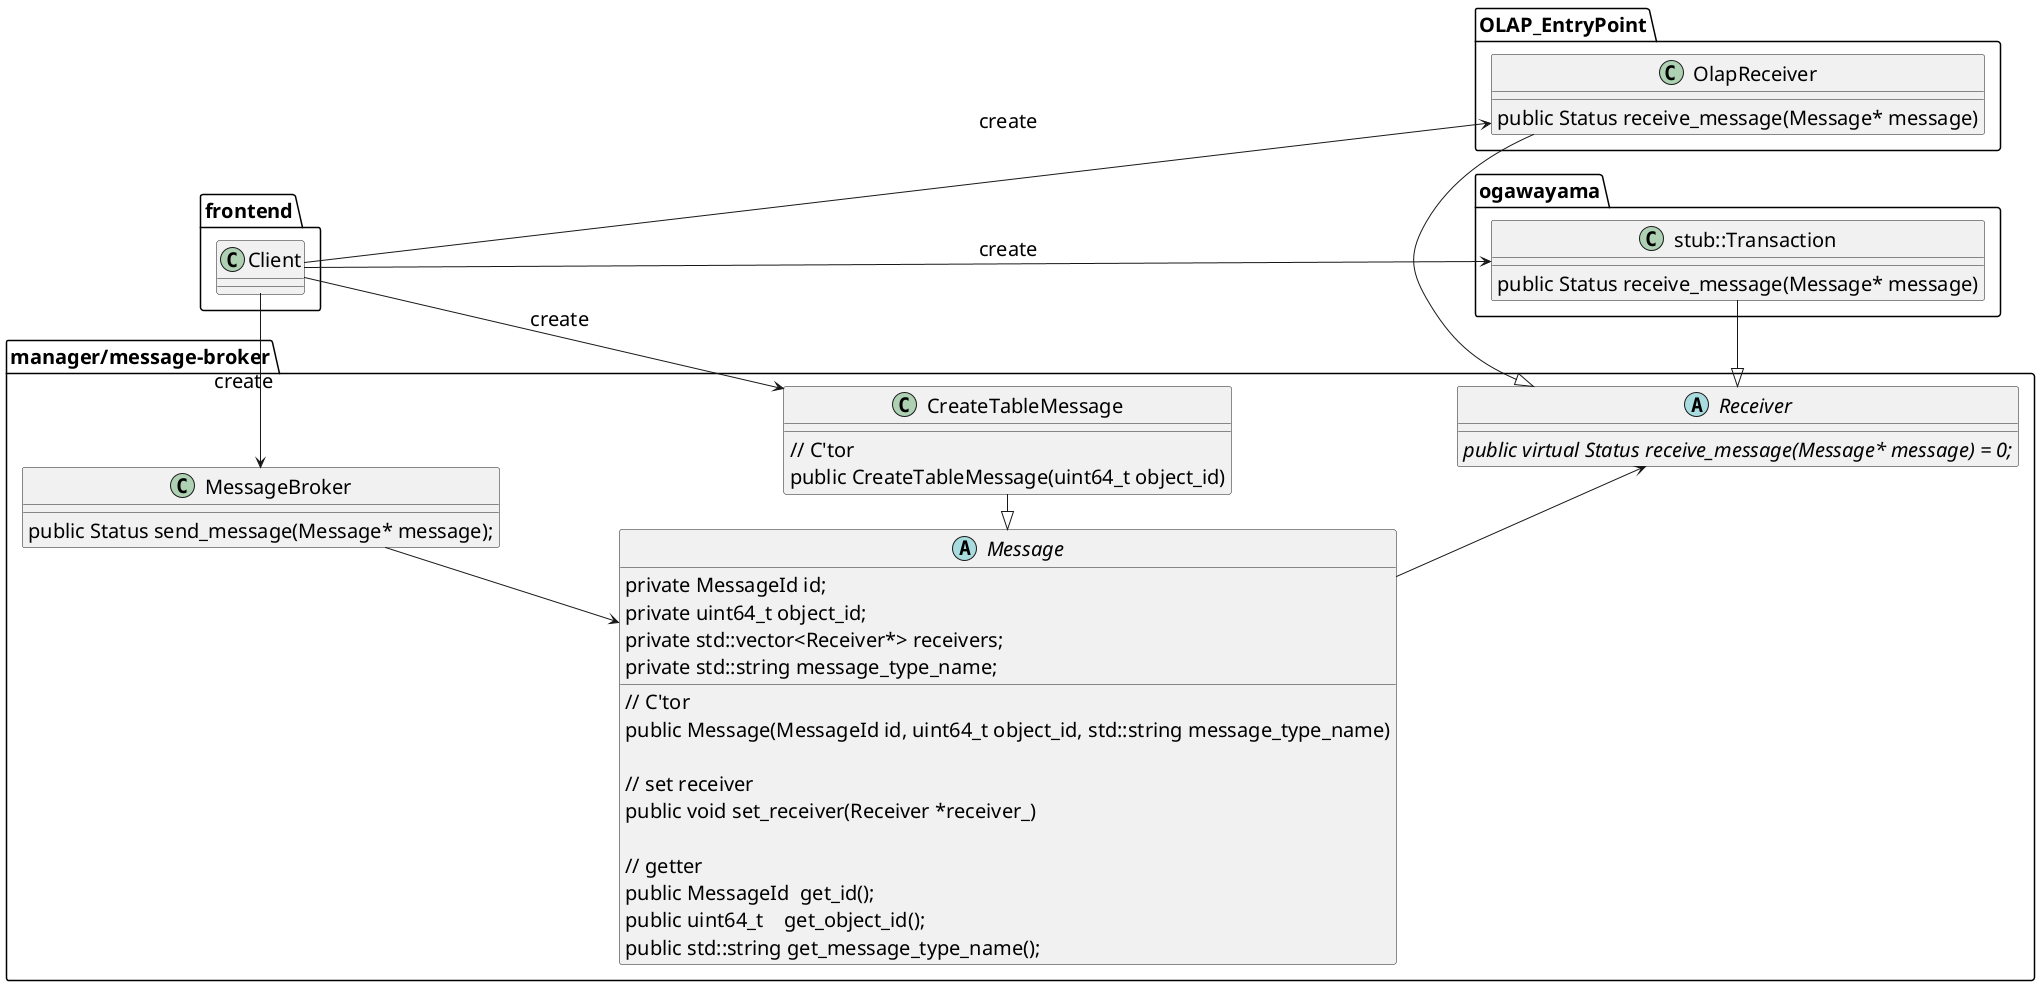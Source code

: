 ' =========================================================
'
' =========================================================
@startuml Command_detail
left to right direction
skinparam defaultFontSize 20

package "manager/message-broker" {
  abstract class Receiver {
    {abstract} public virtual Status receive_message(Message* message) = 0;
  }

  abstract class Message{
  	{field} private MessageId id;　　　　　　　　　
  	{field} private uint64_t object_id;　　　　
  	{field} private std::vector<Receiver*> receivers;　
  	{field} private std::string message_type_name;
    {method}// C'tor
  	{method}public Message(MessageId id, uint64_t object_id, std::string message_type_name)
    {method}
    {method}// set receiver
  	{method}public void set_receiver(Receiver *receiver_)
    {method}
    {method}// getter
  	{method}public MessageId  get_id();
  	{method}public uint64_t    get_object_id();
  	{method}public std::string get_message_type_name();
  }

  class CreateTableMessage {
    {method}// C'tor
  	{method}public CreateTableMessage(uint64_t object_id)
  }

  class MessageBroker {
    public Status send_message(Message* message);
  }
}

package ogawayama {
  class "stub::Transaction" {
    public Status receive_message(Message* message)
  }
}

package OLAP_EntryPoint {
  class OlapReceiver {
    public Status receive_message(Message* message)
  }
}

package frontend {
  class Client {
  }

}

"stub::Transaction" -|> Receiver

MessageBroker --> Message
Message --> Receiver

Message <|- CreateTableMessage

Client --> CreateTableMessage : create
Client -> "stub::Transaction" : create
MessageBroker <- Client : create

OlapReceiver -|> Receiver
Client -> OlapReceiver : create

@enduml

